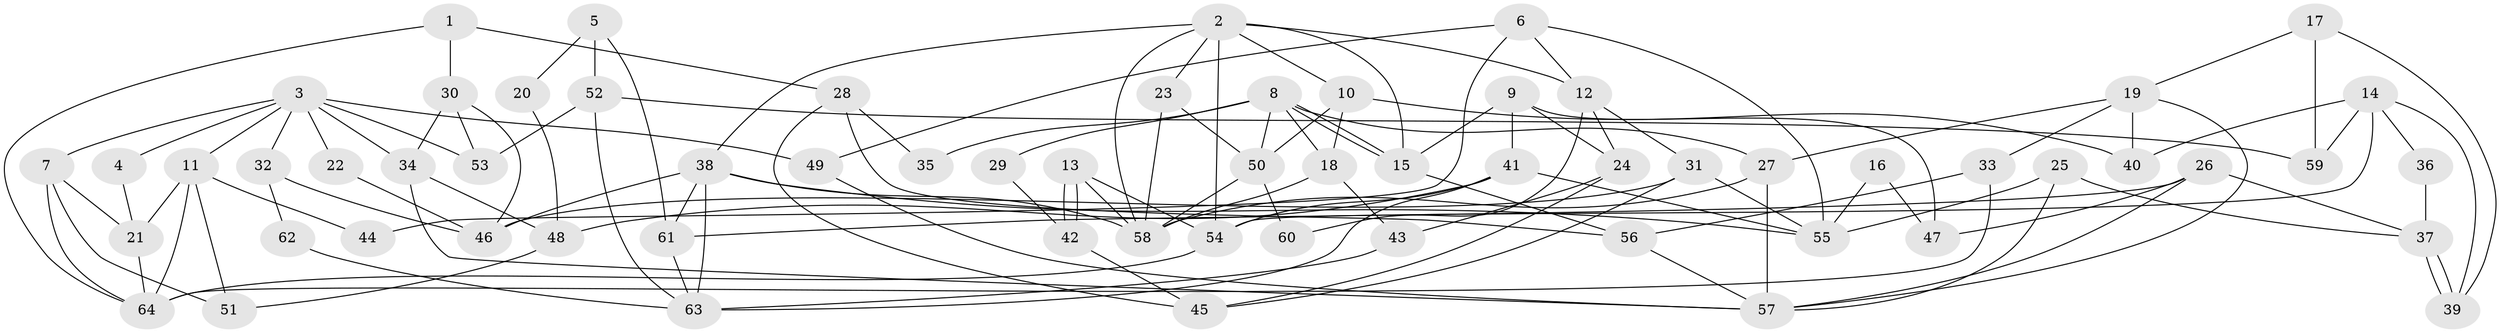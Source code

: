 // coarse degree distribution, {2: 0.15625, 3: 0.1875, 4: 0.15625, 7: 0.03125, 5: 0.25, 9: 0.03125, 8: 0.0625, 6: 0.125}
// Generated by graph-tools (version 1.1) at 2025/52/03/04/25 21:52:30]
// undirected, 64 vertices, 128 edges
graph export_dot {
graph [start="1"]
  node [color=gray90,style=filled];
  1;
  2;
  3;
  4;
  5;
  6;
  7;
  8;
  9;
  10;
  11;
  12;
  13;
  14;
  15;
  16;
  17;
  18;
  19;
  20;
  21;
  22;
  23;
  24;
  25;
  26;
  27;
  28;
  29;
  30;
  31;
  32;
  33;
  34;
  35;
  36;
  37;
  38;
  39;
  40;
  41;
  42;
  43;
  44;
  45;
  46;
  47;
  48;
  49;
  50;
  51;
  52;
  53;
  54;
  55;
  56;
  57;
  58;
  59;
  60;
  61;
  62;
  63;
  64;
  1 -- 64;
  1 -- 30;
  1 -- 28;
  2 -- 15;
  2 -- 58;
  2 -- 10;
  2 -- 12;
  2 -- 23;
  2 -- 38;
  2 -- 54;
  3 -- 53;
  3 -- 34;
  3 -- 4;
  3 -- 7;
  3 -- 11;
  3 -- 22;
  3 -- 32;
  3 -- 49;
  4 -- 21;
  5 -- 52;
  5 -- 61;
  5 -- 20;
  6 -- 49;
  6 -- 55;
  6 -- 12;
  6 -- 44;
  7 -- 21;
  7 -- 51;
  7 -- 64;
  8 -- 15;
  8 -- 15;
  8 -- 50;
  8 -- 18;
  8 -- 27;
  8 -- 29;
  8 -- 35;
  9 -- 41;
  9 -- 24;
  9 -- 15;
  9 -- 47;
  10 -- 18;
  10 -- 40;
  10 -- 50;
  11 -- 64;
  11 -- 21;
  11 -- 44;
  11 -- 51;
  12 -- 24;
  12 -- 31;
  12 -- 60;
  13 -- 42;
  13 -- 42;
  13 -- 58;
  13 -- 54;
  14 -- 40;
  14 -- 54;
  14 -- 36;
  14 -- 39;
  14 -- 59;
  15 -- 56;
  16 -- 47;
  16 -- 55;
  17 -- 19;
  17 -- 39;
  17 -- 59;
  18 -- 58;
  18 -- 43;
  19 -- 27;
  19 -- 33;
  19 -- 40;
  19 -- 57;
  20 -- 48;
  21 -- 64;
  22 -- 46;
  23 -- 58;
  23 -- 50;
  24 -- 45;
  24 -- 43;
  25 -- 57;
  25 -- 55;
  25 -- 37;
  26 -- 37;
  26 -- 61;
  26 -- 47;
  26 -- 57;
  27 -- 57;
  27 -- 58;
  28 -- 56;
  28 -- 35;
  28 -- 45;
  29 -- 42;
  30 -- 34;
  30 -- 46;
  30 -- 53;
  31 -- 55;
  31 -- 45;
  31 -- 46;
  32 -- 46;
  32 -- 62;
  33 -- 64;
  33 -- 56;
  34 -- 57;
  34 -- 48;
  36 -- 37;
  37 -- 39;
  37 -- 39;
  38 -- 58;
  38 -- 46;
  38 -- 55;
  38 -- 61;
  38 -- 63;
  41 -- 54;
  41 -- 63;
  41 -- 48;
  41 -- 55;
  42 -- 45;
  43 -- 63;
  48 -- 51;
  49 -- 57;
  50 -- 58;
  50 -- 60;
  52 -- 63;
  52 -- 59;
  52 -- 53;
  54 -- 64;
  56 -- 57;
  61 -- 63;
  62 -- 63;
}
